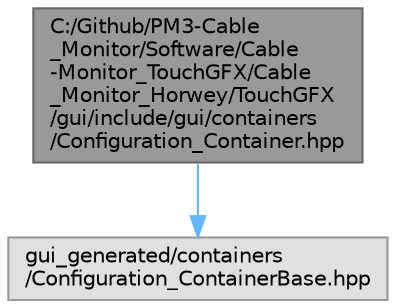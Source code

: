 digraph "C:/Github/PM3-Cable_Monitor/Software/Cable-Monitor_TouchGFX/Cable_Monitor_Horwey/TouchGFX/gui/include/gui/containers/Configuration_Container.hpp"
{
 // LATEX_PDF_SIZE
  bgcolor="transparent";
  edge [fontname=Helvetica,fontsize=10,labelfontname=Helvetica,labelfontsize=10];
  node [fontname=Helvetica,fontsize=10,shape=box,height=0.2,width=0.4];
  Node1 [id="Node000001",label="C:/Github/PM3-Cable\l_Monitor/Software/Cable\l-Monitor_TouchGFX/Cable\l_Monitor_Horwey/TouchGFX\l/gui/include/gui/containers\l/Configuration_Container.hpp",height=0.2,width=0.4,color="gray40", fillcolor="grey60", style="filled", fontcolor="black",tooltip=" "];
  Node1 -> Node2 [id="edge1_Node000001_Node000002",color="steelblue1",style="solid",tooltip=" "];
  Node2 [id="Node000002",label="gui_generated/containers\l/Configuration_ContainerBase.hpp",height=0.2,width=0.4,color="grey60", fillcolor="#E0E0E0", style="filled",tooltip=" "];
}
